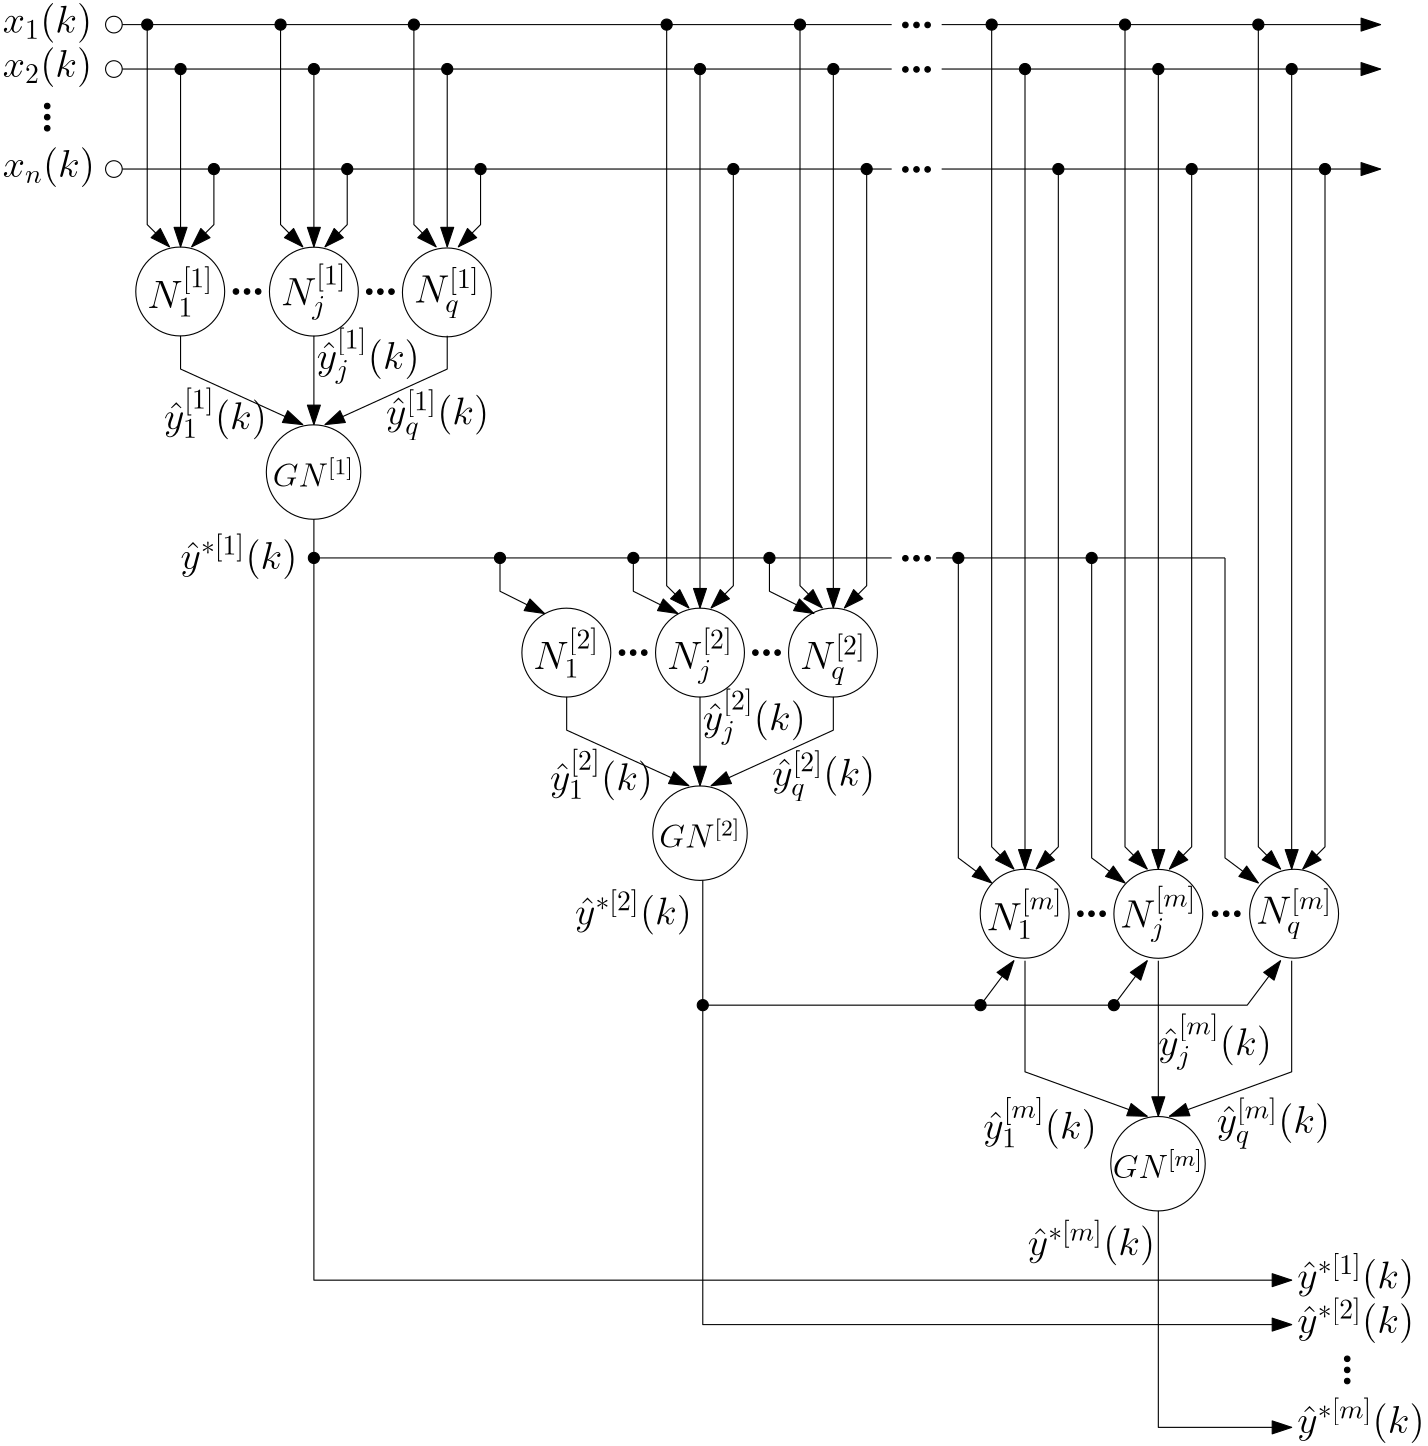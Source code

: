 <?xml version="1.0"?>
<!DOCTYPE ipe SYSTEM "ipe.dtd">
<ipe version="70107" creator="Ipe 7.2.2">
<info created="D:20160302155919" modified="D:20160307211509"/>
<ipestyle name="basic">
<symbol name="arrow/arc(spx)">
<path stroke="sym-stroke" fill="sym-stroke" pen="sym-pen">
0 0 m
-1 0.333 l
-1 -0.333 l
h
</path>
</symbol>
<symbol name="arrow/farc(spx)">
<path stroke="sym-stroke" fill="white" pen="sym-pen">
0 0 m
-1 0.333 l
-1 -0.333 l
h
</path>
</symbol>
<symbol name="arrow/ptarc(spx)">
<path stroke="sym-stroke" fill="sym-stroke" pen="sym-pen">
0 0 m
-1 0.333 l
-0.8 0 l
-1 -0.333 l
h
</path>
</symbol>
<symbol name="arrow/fptarc(spx)">
<path stroke="sym-stroke" fill="white" pen="sym-pen">
0 0 m
-1 0.333 l
-0.8 0 l
-1 -0.333 l
h
</path>
</symbol>
<symbol name="mark/circle(sx)" transformations="translations">
<path fill="sym-stroke">
0.6 0 0 0.6 0 0 e
0.4 0 0 0.4 0 0 e
</path>
</symbol>
<symbol name="mark/disk(sx)" transformations="translations">
<path fill="sym-stroke">
0.6 0 0 0.6 0 0 e
</path>
</symbol>
<symbol name="mark/fdisk(sfx)" transformations="translations">
<group>
<path fill="sym-fill">
0.5 0 0 0.5 0 0 e
</path>
<path fill="sym-stroke" fillrule="eofill">
0.6 0 0 0.6 0 0 e
0.4 0 0 0.4 0 0 e
</path>
</group>
</symbol>
<symbol name="mark/box(sx)" transformations="translations">
<path fill="sym-stroke" fillrule="eofill">
-0.6 -0.6 m
0.6 -0.6 l
0.6 0.6 l
-0.6 0.6 l
h
-0.4 -0.4 m
0.4 -0.4 l
0.4 0.4 l
-0.4 0.4 l
h
</path>
</symbol>
<symbol name="mark/square(sx)" transformations="translations">
<path fill="sym-stroke">
-0.6 -0.6 m
0.6 -0.6 l
0.6 0.6 l
-0.6 0.6 l
h
</path>
</symbol>
<symbol name="mark/fsquare(sfx)" transformations="translations">
<group>
<path fill="sym-fill">
-0.5 -0.5 m
0.5 -0.5 l
0.5 0.5 l
-0.5 0.5 l
h
</path>
<path fill="sym-stroke" fillrule="eofill">
-0.6 -0.6 m
0.6 -0.6 l
0.6 0.6 l
-0.6 0.6 l
h
-0.4 -0.4 m
0.4 -0.4 l
0.4 0.4 l
-0.4 0.4 l
h
</path>
</group>
</symbol>
<symbol name="mark/cross(sx)" transformations="translations">
<group>
<path fill="sym-stroke">
-0.43 -0.57 m
0.57 0.43 l
0.43 0.57 l
-0.57 -0.43 l
h
</path>
<path fill="sym-stroke">
-0.43 0.57 m
0.57 -0.43 l
0.43 -0.57 l
-0.57 0.43 l
h
</path>
</group>
</symbol>
<symbol name="arrow/fnormal(spx)">
<path stroke="sym-stroke" fill="white" pen="sym-pen">
0 0 m
-1 0.333 l
-1 -0.333 l
h
</path>
</symbol>
<symbol name="arrow/pointed(spx)">
<path stroke="sym-stroke" fill="sym-stroke" pen="sym-pen">
0 0 m
-1 0.333 l
-0.8 0 l
-1 -0.333 l
h
</path>
</symbol>
<symbol name="arrow/fpointed(spx)">
<path stroke="sym-stroke" fill="white" pen="sym-pen">
0 0 m
-1 0.333 l
-0.8 0 l
-1 -0.333 l
h
</path>
</symbol>
<symbol name="arrow/linear(spx)">
<path stroke="sym-stroke" pen="sym-pen">
-1 0.333 m
0 0 l
-1 -0.333 l
</path>
</symbol>
<symbol name="arrow/fdouble(spx)">
<path stroke="sym-stroke" fill="white" pen="sym-pen">
0 0 m
-1 0.333 l
-1 -0.333 l
h
-1 0 m
-2 0.333 l
-2 -0.333 l
h
</path>
</symbol>
<symbol name="arrow/double(spx)">
<path stroke="sym-stroke" fill="sym-stroke" pen="sym-pen">
0 0 m
-1 0.333 l
-1 -0.333 l
h
-1 0 m
-2 0.333 l
-2 -0.333 l
h
</path>
</symbol>
<pen name="heavier" value="0.8"/>
<pen name="fat" value="1.2"/>
<pen name="ultrafat" value="2"/>
<symbolsize name="large" value="5"/>
<symbolsize name="small" value="2"/>
<symbolsize name="tiny" value="1.1"/>
<arrowsize name="large" value="10"/>
<arrowsize name="small" value="5"/>
<arrowsize name="tiny" value="3"/>
<color name="red" value="1 0 0"/>
<color name="green" value="0 1 0"/>
<color name="blue" value="0 0 1"/>
<color name="yellow" value="1 1 0"/>
<color name="orange" value="1 0.647 0"/>
<color name="gold" value="1 0.843 0"/>
<color name="purple" value="0.627 0.125 0.941"/>
<color name="gray" value="0.745"/>
<color name="brown" value="0.647 0.165 0.165"/>
<color name="navy" value="0 0 0.502"/>
<color name="pink" value="1 0.753 0.796"/>
<color name="seagreen" value="0.18 0.545 0.341"/>
<color name="turquoise" value="0.251 0.878 0.816"/>
<color name="violet" value="0.933 0.51 0.933"/>
<color name="darkblue" value="0 0 0.545"/>
<color name="darkcyan" value="0 0.545 0.545"/>
<color name="darkgray" value="0.663"/>
<color name="darkgreen" value="0 0.392 0"/>
<color name="darkmagenta" value="0.545 0 0.545"/>
<color name="darkorange" value="1 0.549 0"/>
<color name="darkred" value="0.545 0 0"/>
<color name="lightblue" value="0.678 0.847 0.902"/>
<color name="lightcyan" value="0.878 1 1"/>
<color name="lightgray" value="0.827"/>
<color name="lightgreen" value="0.565 0.933 0.565"/>
<color name="lightyellow" value="1 1 0.878"/>
<dashstyle name="dashed" value="[4] 0"/>
<dashstyle name="dotted" value="[1 3] 0"/>
<dashstyle name="dash dotted" value="[4 2 1 2] 0"/>
<dashstyle name="dash dot dotted" value="[4 2 1 2 1 2] 0"/>
<textsize name="large" value="\large"/>
<textsize name="Large" value="\Large"/>
<textsize name="LARGE" value="\LARGE"/>
<textsize name="huge" value="\huge"/>
<textsize name="Huge" value="\Huge"/>
<textsize name="small" value="\small"/>
<textsize name="footnote" value="\footnotesize"/>
<textsize name="tiny" value="\tiny"/>
<textstyle name="center" begin="\begin{center}" end="\end{center}"/>
<textstyle name="itemize" begin="\begin{itemize}" end="\end{itemize}"/>
<textstyle name="item" begin="\begin{itemize}\item{}" end="\end{itemize}"/>
<gridsize name="4 pts" value="4"/>
<gridsize name="8 pts (~3 mm)" value="8"/>
<gridsize name="16 pts (~6 mm)" value="16"/>
<gridsize name="32 pts (~12 mm)" value="32"/>
<gridsize name="10 pts (~3.5 mm)" value="10"/>
<gridsize name="20 pts (~7 mm)" value="20"/>
<gridsize name="14 pts (~5 mm)" value="14"/>
<gridsize name="28 pts (~10 mm)" value="28"/>
<gridsize name="56 pts (~20 mm)" value="56"/>
<anglesize name="90 deg" value="90"/>
<anglesize name="60 deg" value="60"/>
<anglesize name="45 deg" value="45"/>
<anglesize name="30 deg" value="30"/>
<anglesize name="22.5 deg" value="22.5"/>
<opacity name="10%" value="0.1"/>
<opacity name="30%" value="0.3"/>
<opacity name="50%" value="0.5"/>
<opacity name="75%" value="0.75"/>
<tiling name="falling" angle="-60" step="4" width="1"/>
<tiling name="rising" angle="30" step="4" width="1"/>
</ipestyle>
<page>
<layer name="alpha"/>
<layer name="beta"/>
<view layers="alpha beta" active="beta"/>
<path layer="alpha" matrix="1 0 0 1 -12 4" stroke="black">
3 0 0 3 68 752 e
</path>
<path stroke="black">
59 756 m
336 756 l
</path>
<text matrix="1 0 0 1 -68 -66.898" transformations="translations" pos="84 820" stroke="black" type="label" width="33.173" height="10.756" depth="3.59" valign="baseline" size="Large">$x_n(k)$</text>
<path matrix="1 0 0 1 -12 40" stroke="black">
3 0 0 3 68 752 e
</path>
<path stroke="black">
59 792 m
336 792 l
</path>
<text matrix="1 0 0 1 -68 -30.898" transformations="translations" pos="84 820" stroke="black" type="label" width="32.175" height="10.756" depth="3.59" valign="baseline" size="Large">$x_2(k)$</text>
<path matrix="1 0 0 1 -12 56" stroke="black">
3 0 0 3 68 752 e
</path>
<path stroke="black">
59 808 m
336 808 l
</path>
<text matrix="1 0 0 1 -68 -14.898" transformations="translations" pos="84 820" stroke="black" type="label" width="32.175" height="10.756" depth="3.59" valign="baseline" size="Large">$x_1(k)$</text>
<path layer="beta" matrix="1 0 0 1 -21 0" stroke="black" arrow="normal/normal">
288 792 m
288 598 l
</path>
<path matrix="1 0 0 1 -21 0" stroke="black" arrow="normal/normal">
336 792 m
336 598 l
</path>
<path matrix="1 0 0 1 -21 0" stroke="black" arrow="normal/normal">
300 756 m
300 606 l
292 598 l
</path>
<path matrix="1 0 0 1 -21 0" stroke="black" arrow="normal/normal">
324 808 m
324 606 l
332 598 l
</path>
<path matrix="1 0 0 1 -21 0" stroke="black" arrow="normal/normal">
348 756 m
348 606 l
340 598 l
</path>
<path matrix="1 0 0 1 139 -134" stroke="black" arrow="normal/normal">
128 700 m
128 668 l
</path>
<path matrix="1 0 0 1 139 -134" stroke="black" arrow="normal/normal">
80 700 m
80 688 l
124 668 l
</path>
<path matrix="1 0 0 1 139 -134" stroke="black" arrow="normal/normal">
176 700 m
176 688 l
132 668 l
</path>
<text matrix="1 0 0 1 36 -141.991" transformations="translations" pos="232 696" stroke="black" type="label" width="37.091" height="14.904" depth="5.16" valign="baseline" size="Large">$\hat{y}_j^{[2]}(k)$</text>
<text matrix="1 0 0 1 61 -162" transformations="translations" pos="232 696" stroke="black" type="label" width="37.091" height="12.672" depth="5.49" valign="baseline" size="Large">$\hat{y}_q^{[2]}(k)$</text>
<text matrix="1 0 0 1 -19 -163.648" transformations="translations" pos="232 696" stroke="black" type="label" width="37.091" height="14.901" depth="3.59" valign="baseline" size="Large">$\hat{y}_1^{[2]}(k)$</text>
<text matrix="1 0 0 1 175 -80" transformations="translations" pos="128 656" stroke="black" type="label" width="23.761" height="12.672" depth="5.49" valign="baseline" size="Large">$N_q^{[2]}$</text>
<path matrix="1 0 0 1 178.88 -78.0815" stroke="black">
16 0 0 16 136 660 e
</path>
<path stroke="black" arrow="normal/normal">
80 792 m
80 728 l
</path>
<path stroke="black" arrow="normal/normal">
128 792 m
128 728 l
</path>
<path stroke="black" arrow="normal/normal">
176 792 m
176 728 l
</path>
<path stroke="black" arrow="normal/normal">
68 808 m
68 736 l
76 728 l
</path>
<path stroke="black" arrow="normal/normal">
92 756 m
92 736 l
84 728 l
</path>
<path stroke="black" arrow="normal/normal">
116 808 m
116 736 l
124 728 l
</path>
<path stroke="black" arrow="normal/normal">
140 756 m
140 736 l
132 728 l
</path>
<path stroke="black" arrow="normal/normal">
164 808 m
164 736 l
172 728 l
</path>
<path stroke="black" arrow="normal/normal">
188 756 m
188 736 l
180 728 l
</path>
<path matrix="1 0 0 1 -56 -24" stroke="black" fill="black">
2 0 0 2 124 832 e
</path>
<path matrix="1 0 0 1 -44 -40" stroke="black" fill="black">
2 0 0 2 124 832 e
</path>
<path matrix="1 0 0 1 -32 -76" stroke="black" fill="black">
2 0 0 2 124 832 e
</path>
<path matrix="1 0 0 1 -8 -24" stroke="black" fill="black">
2 0 0 2 124 832 e
</path>
<path matrix="1 0 0 1 4 -40" stroke="black" fill="black">
2 0 0 2 124 832 e
</path>
<path matrix="1 0 0 1 16 -76" stroke="black" fill="black">
2 0 0 2 124 832 e
</path>
<path matrix="1 0 0 1 40 -24" stroke="black" fill="black">
2 0 0 2 124 832 e
</path>
<path matrix="1 0 0 1 52 -40" stroke="black" fill="black">
2 0 0 2 124 832 e
</path>
<path matrix="1 0 0 1 64 -76" stroke="black" fill="black">
2 0 0 2 124 832 e
</path>
<path matrix="1 0 0 1 0 -4" stroke="black" arrow="normal/normal">
128 700 m
128 668 l
</path>
<path matrix="1 0 0 1 0 -4" stroke="black" arrow="normal/normal">
80 700 m
80 688 l
124 668 l
</path>
<path matrix="1 0 0 1 0 -4" stroke="black" arrow="normal/normal">
176 700 m
176 688 l
132 668 l
</path>
<text matrix="1 0 0 1 -103 -11.991" transformations="translations" pos="232 696" stroke="black" type="label" width="37.091" height="14.904" depth="5.16" valign="baseline" size="Large">$\hat{y}_j^{[1]}(k)$</text>
<text matrix="1 0 0 1 -78 -32" transformations="translations" pos="232 696" stroke="black" type="label" width="37.091" height="12.672" depth="5.49" valign="baseline" size="Large">$\hat{y}_q^{[1]}(k)$</text>
<text matrix="1 0 0 1 -158 -33.648" transformations="translations" pos="232 696" stroke="black" type="label" width="37.091" height="14.901" depth="3.59" valign="baseline" size="Large">$\hat{y}_1^{[1]}(k)$</text>
<path matrix="1 0 0 1 131 -24" stroke="black" fill="black">
2 0 0 2 124 832 e
</path>
<path matrix="1 0 0 1 143 -40" stroke="black" fill="black">
2 0 0 2 124 832 e
</path>
<path matrix="1 0 0 1 155 -76" stroke="black" fill="black">
2 0 0 2 124 832 e
</path>
<path matrix="1 0 0 1 179 -24" stroke="black" fill="black">
2 0 0 2 124 832 e
</path>
<path matrix="1 0 0 1 191 -40" stroke="black" fill="black">
2 0 0 2 124 832 e
</path>
<path matrix="1 0 0 1 203 -76" stroke="black" fill="black">
2 0 0 2 124 832 e
</path>
<path stroke="black" arrow="normal/normal">
128 616 m
292 616 l
292 604 l
308 596 l
</path>
<path matrix="1 0 0 1 -21 0" stroke="black" arrow="normal/normal">
264 616 m
264 604 l
280 596 l
</path>
<path matrix="1 0 0 1 -21 0" stroke="black" arrow="normal/normal">
216 616 m
216 604 l
232 596 l
</path>
<path matrix="1 0 0 1 71 -216" stroke="black" fill="black">
2 0 0 2 124 832 e
</path>
<path matrix="1 0 0 1 119 -216" stroke="black" fill="black">
2 0 0 2 124 832 e
</path>
<path matrix="1 0 0 1 4 -216" stroke="black" fill="black">
2 0 0 2 124 832 e
</path>
<text matrix="1 0 0 1 4 52" transformations="translations" pos="76 560" stroke="black" type="label" width="42.073" height="12.675" depth="3.59" valign="baseline" size="Large">$\hat{y}^{*[1]}(k)$</text>
<path stroke="black" arrow="normal/normal">
384 792 m
384 504 l
</path>
<path stroke="black" arrow="normal/normal">
432 792 m
432 504 l
</path>
<path stroke="black" arrow="normal/normal">
480 792 m
480 504 l
</path>
<path stroke="black" arrow="normal/normal">
372 808 m
372 512 l
380 504 l
</path>
<path stroke="black" arrow="normal/normal">
396 756 m
396 512 l
388 504 l
</path>
<path stroke="black" arrow="normal/normal">
420 808 m
420 512 l
428 504 l
</path>
<path stroke="black" arrow="normal/normal">
444 756 m
444 512 l
436 504 l
</path>
<path stroke="black" arrow="normal/normal">
468 808 m
468 512 l
476 504 l
</path>
<path stroke="black" arrow="normal/normal">
492 756 m
492 512 l
484 504 l
</path>
<text matrix="1 0 0 1 200 -258.991" transformations="translations" pos="232 696" stroke="black" type="label" width="40.857" height="14.904" depth="5.16" valign="baseline" size="Large">$\hat{y}_j^{[m]}(k)$</text>
<text matrix="1 0 0 1 221 -287" transformations="translations" pos="232 696" stroke="black" type="label" width="40.857" height="12.672" depth="5.49" valign="baseline" size="Large">$\hat{y}_q^{[m]}(k)$</text>
<text matrix="1 0 0 1 137 -289.065" transformations="translations" pos="232 696" stroke="black" type="label" width="40.857" height="14.901" depth="3.59" valign="baseline" size="Large">$\hat{y}_1^{[m]}(k)$</text>
<path matrix="1 0 0 1 -21 0" stroke="black">
312 616 m
357 616 l
</path>
<path stroke="black" arrow="normal/normal">
354 808 m
512 808 l
</path>
<path stroke="black" arrow="normal/normal">
354 792 m
512 792 l
</path>
<path stroke="black" arrow="normal/normal">
354 756 m
512 756 l
</path>
<text matrix="1 0 0 1 -11.8805 51" transformations="translations" pos="128 656" stroke="black" type="label" width="23.761" height="14.904" depth="5.16" valign="baseline" size="Large">$N_j^{[1]}$</text>
<path matrix="1 0 0 1 -8 51.872" stroke="black">
16 0 0 16 136 660 e
</path>
<text matrix="1 0 0 1 146 -76" transformations="translations" pos="76 560" stroke="black" type="label" width="42.073" height="12.675" depth="3.59" valign="baseline" size="Large">$\hat{y}^{*[2]}(k)$</text>
<text matrix="1 0 0 1 309 -195" transformations="translations" pos="76 560" stroke="black" type="label" width="45.839" height="12.675" depth="3.59" valign="baseline" size="Large">$\hat{y}^{*[m]}(k)$</text>
<text matrix="1 0 0 1 406 -259" transformations="translations" pos="76 560" stroke="black" type="label" width="45.839" height="12.675" depth="3.59" valign="baseline" size="Large">$\hat{y}^{*[m]}(k)$</text>
<text matrix="1 0 0 1 406 -223" transformations="translations" pos="76 560" stroke="black" type="label" width="42.073" height="12.675" depth="3.59" valign="baseline" size="Large">$\hat{y}^{*[2]}(k)$</text>
<text matrix="1 0 0 1 406 -207" transformations="translations" pos="76 560" stroke="black" type="label" width="42.073" height="12.675" depth="3.59" valign="baseline" size="Large">$\hat{y}^{*[1]}(k)$</text>
<text matrix="1 0 0 1 -14.7665 -14.2395" transformations="translations" pos="128 656" stroke="black" type="label" width="29.293" height="10.316" depth="0" valign="baseline" size="large">$GN^{[1]}$</text>
<path matrix="1 0 0 1 -8.12 -13.0815" stroke="black">
17 0 0 17 136 660 e
</path>
<text matrix="1 0 0 1 242.117 -174" transformations="translations" pos="128 656" stroke="black" type="label" width="27.527" height="14.907" depth="3.07" valign="baseline" size="Large">$N_1^{[m]}$</text>
<path matrix="1 0 0 1 247.88 -172.082" stroke="black">
16 0 0 16 136 660 e
</path>
<path matrix="1 0 0 1 0 23" stroke="black" arrow="normal/normal">
432 358 m
432 280 l
480 280 l
</path>
<path matrix="1 0 0 1 0 23" stroke="black" arrow="normal/normal">
432 448 m
432 392 l
</path>
<path matrix="1 0 0 1 0 23" stroke="black" arrow="normal/normal">
480 448 m
480 408 l
436 392 l
</path>
<path matrix="1 0 0 1 0 23" stroke="black" arrow="normal/normal">
384 448 m
384 408 l
428 392 l
</path>
<text matrix="1 0 0 1 339.116 -171.673" transformations="translations" pos="128 656" stroke="black" type="label" width="27.527" height="12.672" depth="5.49" valign="baseline" size="Large">$N_q^{[m]}$</text>
<path matrix="1 0 0 1 344.88 -172.082" stroke="black">
16 0 0 16 136 660 e
</path>
<text matrix="1 0 0 1 290.237 -173" transformations="translations" pos="128 656" stroke="black" type="label" width="27.527" height="14.904" depth="5.16" valign="baseline" size="Large">$N_j^{[m]}$</text>
<path matrix="1 0 0 1 296 -172.128" stroke="black">
16 0 0 16 136 660 e
</path>
<group matrix="1 0 0 1 0.1205 0">
<text matrix="1 0 0 1 124.233 -144.24" transformations="translations" pos="128 656" stroke="black" type="label" width="29.293" height="10.316" depth="0" valign="baseline" size="large">$GN^{[2]}$</text>
<path matrix="1 0 0 1 130.88 -143.082" stroke="black">
17 0 0 17 136 660 e
</path>
</group>
<path matrix="1 0 0 1 0 23" stroke="black" arrow="normal/normal">
268 432 m
464 432 l
476 448 l
</path>
<path matrix="1 0 0 1 0 23" stroke="black" arrow="normal/normal">
416 432 m
428 448 l
</path>
<path matrix="1 0 0 1 0 23" stroke="black" arrow="normal/normal">
368 432 m
380 448 l
</path>
<path matrix="1 0 0 1 144 -377" stroke="black" fill="black">
2 0 0 2 124 832 e
</path>
<path matrix="1 0 0 1 244 -377" stroke="black" fill="black">
2 0 0 2 124 832 e
</path>
<path matrix="1 0 0 1 292 -377" stroke="black" fill="black">
2 0 0 2 124 832 e
</path>
<path matrix="1 0 0 1 168 -216" stroke="black" fill="black">
2 0 0 2 124 832 e
</path>
<text matrix="1 0 0 1 287.605 -263.24" transformations="translations" pos="128 656" stroke="black" type="label" width="32.55" height="10.316" depth="0" valign="baseline" size="large">$GN^{[m]}$</text>
<path matrix="1 0 0 1 295.88 -262.082" stroke="black">
17 0 0 17 136 660 e
</path>
<group matrix="1 0 0 1 -1.06 -6.0815">
<path matrix="1 0 0 1 52 24" stroke="black" fill="black">
1 0 0 1 236 564 e
</path>
<path matrix="1 0 0 1 56 24" stroke="black" fill="black">
1 0 0 1 236 564 e
</path>
<path matrix="1 0 0 1 60 24" stroke="black" fill="black">
1 0 0 1 236 564 e
</path>
</group>
<group matrix="1 0 0 1 -1.06 1.9185">
<path matrix="1 0 0 1 4 16" stroke="black" fill="black">
1 0 0 1 236 564 e
</path>
<path matrix="1 0 0 1 8 16" stroke="black" fill="black">
1 0 0 1 236 564 e
</path>
<path matrix="1 0 0 1 12 16" stroke="black" fill="black">
1 0 0 1 236 564 e
</path>
</group>
<group matrix="1 0 0 1 -0.05975 -4.0815">
<path matrix="1 0 0 1 -136 152" stroke="black" fill="black">
1 0 0 1 236 564 e
</path>
<path matrix="1 0 0 1 -132 152" stroke="black" fill="black">
1 0 0 1 236 564 e
</path>
<path matrix="1 0 0 1 -128 152" stroke="black" fill="black">
1 0 0 1 236 564 e
</path>
</group>
<group matrix="1 0 0 1 -0.05975 -8.128">
<path matrix="1 0 0 1 -88 156" stroke="black" fill="black">
1 0 0 1 236 564 e
</path>
<path matrix="1 0 0 1 -84 156" stroke="black" fill="black">
1 0 0 1 236 564 e
</path>
<path matrix="1 0 0 1 -80 156" stroke="black" fill="black">
1 0 0 1 236 564 e
</path>
</group>
<group matrix="0 1 -1 0 748 670.685">
<path matrix="1 0 0 1 -136 152" stroke="black" fill="black">
1 0 0 1 236 564 e
</path>
<path matrix="1 0 0 1 -132 152" stroke="black" fill="black">
1 0 0 1 236 564 e
</path>
<path matrix="1 0 0 1 -128 152" stroke="black" fill="black">
1 0 0 1 236 564 e
</path>
</group>
<text matrix="1 0 0 1 -60 50" transformations="translations" pos="128 656" stroke="black" type="label" width="23.761" height="14.907" depth="3.07" valign="baseline" size="Large">$N_1^{[1]}$</text>
<path matrix="1 0 0 1 -56.1195 51.9185" stroke="black">
16 0 0 16 136 660 e
</path>
<text matrix="1 0 0 1 36 52" transformations="translations" pos="128 656" stroke="black" type="label" width="23.761" height="12.672" depth="5.49" valign="baseline" size="Large">$N_q^{[1]}$</text>
<path matrix="1 0 0 1 39.8805 51.591" stroke="black">
16 0 0 16 136 660 e
</path>
<text matrix="1 0 0 1 79 -80" transformations="translations" pos="128 656" stroke="black" type="label" width="23.761" height="14.907" depth="3.07" valign="baseline" size="Large">$N_1^{[2]}$</text>
<path matrix="1 0 0 1 82.88 -78.0815" stroke="black">
16 0 0 16 136 660 e
</path>
<text matrix="1 0 0 1 127.12 -80" transformations="translations" pos="128 656" stroke="black" type="label" width="23.761" height="14.904" depth="5.16" valign="baseline" size="Large">$N_j^{[2]}$</text>
<path matrix="1 0 0 1 131 -78.0815" stroke="black">
16 0 0 16 136 660 e
</path>
<group matrix="1 0 0 1 192.94 87.872">
<path matrix="1 0 0 1 -88 156" stroke="black" fill="black">
1 0 0 1 236 564 e
</path>
<path matrix="1 0 0 1 -84 156" stroke="black" fill="black">
1 0 0 1 236 564 e
</path>
<path matrix="1 0 0 1 -80 156" stroke="black" fill="black">
1 0 0 1 236 564 e
</path>
</group>
<group matrix="1 0 0 1 192.94 71.872">
<path matrix="1 0 0 1 -88 156" stroke="black" fill="black">
1 0 0 1 236 564 e
</path>
<path matrix="1 0 0 1 -84 156" stroke="black" fill="black">
1 0 0 1 236 564 e
</path>
<path matrix="1 0 0 1 -80 156" stroke="black" fill="black">
1 0 0 1 236 564 e
</path>
</group>
<group matrix="1 0 0 1 192.94 35.872">
<path matrix="1 0 0 1 -88 156" stroke="black" fill="black">
1 0 0 1 236 564 e
</path>
<path matrix="1 0 0 1 -84 156" stroke="black" fill="black">
1 0 0 1 236 564 e
</path>
<path matrix="1 0 0 1 -80 156" stroke="black" fill="black">
1 0 0 1 236 564 e
</path>
</group>
<group matrix="1 0 0 1 192.94 -104.128">
<path matrix="1 0 0 1 -88 156" stroke="black" fill="black">
1 0 0 1 236 564 e
</path>
<path matrix="1 0 0 1 -84 156" stroke="black" fill="black">
1 0 0 1 236 564 e
</path>
<path matrix="1 0 0 1 -80 156" stroke="black" fill="black">
1 0 0 1 236 564 e
</path>
</group>
<path stroke="black">
352 616 m
456 616 l
456 616 l
</path>
<path stroke="black" arrow="normal/normal">
408 616 m
408 508 l
420 499 l
</path>
<path matrix="1 0 0 1 48 0" stroke="black" arrow="normal/normal">
408 616 m
408 508 l
420 499 l
</path>
<path matrix="1 0 0 1 -48 0" stroke="black" arrow="normal/normal">
408 616 m
408 508 l
420 499 l
</path>
<path matrix="1 0 0 1 -69 0" stroke="black" arrow="normal/normal">
324 808 m
324 606 l
332 598 l
</path>
<path matrix="1 0 0 1 236 -216" stroke="black" fill="black">
2 0 0 2 124 832 e
</path>
<path matrix="1 0 0 1 284 -216" stroke="black" fill="black">
2 0 0 2 124 832 e
</path>
<path matrix="1 0 0 1 356 -40" stroke="black" fill="black">
2 0 0 2 124 832 e
</path>
<path matrix="1 0 0 1 368 -76" stroke="black" fill="black">
2 0 0 2 124 832 e
</path>
<path matrix="1 0 0 1 344 -24" stroke="black" fill="black">
2 0 0 2 124 832 e
</path>
<path matrix="1 0 0 1 308 -40" stroke="black" fill="black">
2 0 0 2 124 832 e
</path>
<path matrix="1 0 0 1 320 -76" stroke="black" fill="black">
2 0 0 2 124 832 e
</path>
<path matrix="1 0 0 1 296 -24" stroke="black" fill="black">
2 0 0 2 124 832 e
</path>
<path matrix="1 0 0 1 272 -76" stroke="black" fill="black">
2 0 0 2 124 832 e
</path>
<path matrix="1 0 0 1 260 -40" stroke="black" fill="black">
2 0 0 2 124 832 e
</path>
<path matrix="1 0 0 1 248 -24" stroke="black" fill="black">
2 0 0 2 124 832 e
</path>
<group matrix="1 0 0 1 0.44025 -4.082">
<path matrix="1 0 0 1 216 -72" stroke="black" fill="black">
1 0 0 1 236 564 e
</path>
<path matrix="1 0 0 1 220 -72" stroke="black" fill="black">
1 0 0 1 236 564 e
</path>
<path matrix="1 0 0 1 224 -72" stroke="black" fill="black">
1 0 0 1 236 564 e
</path>
</group>
<path stroke="black" arrow="normal/normal">
128 630 m
128 356 l
480 356 l
</path>
<path stroke="black" arrow="normal/normal">
268 500 m
268 340 l
480 340 l
</path>
<group matrix="1 0 0 1 3.94025 -4.082">
<path matrix="1 0 0 1 164 -72" stroke="black" fill="black">
1 0 0 1 236 564 e
</path>
<path matrix="1 0 0 1 168 -72" stroke="black" fill="black">
1 0 0 1 236 564 e
</path>
<path matrix="1 0 0 1 172 -72" stroke="black" fill="black">
1 0 0 1 236 564 e
</path>
</group>
<group matrix="0 1 -1 0 1216 219.685">
<path matrix="1 0 0 1 -136 152" stroke="black" fill="black">
1 0 0 1 236 564 e
</path>
<path matrix="1 0 0 1 -132 152" stroke="black" fill="black">
1 0 0 1 236 564 e
</path>
<path matrix="1 0 0 1 -128 152" stroke="black" fill="black">
1 0 0 1 236 564 e
</path>
</group>
</page>
</ipe>
